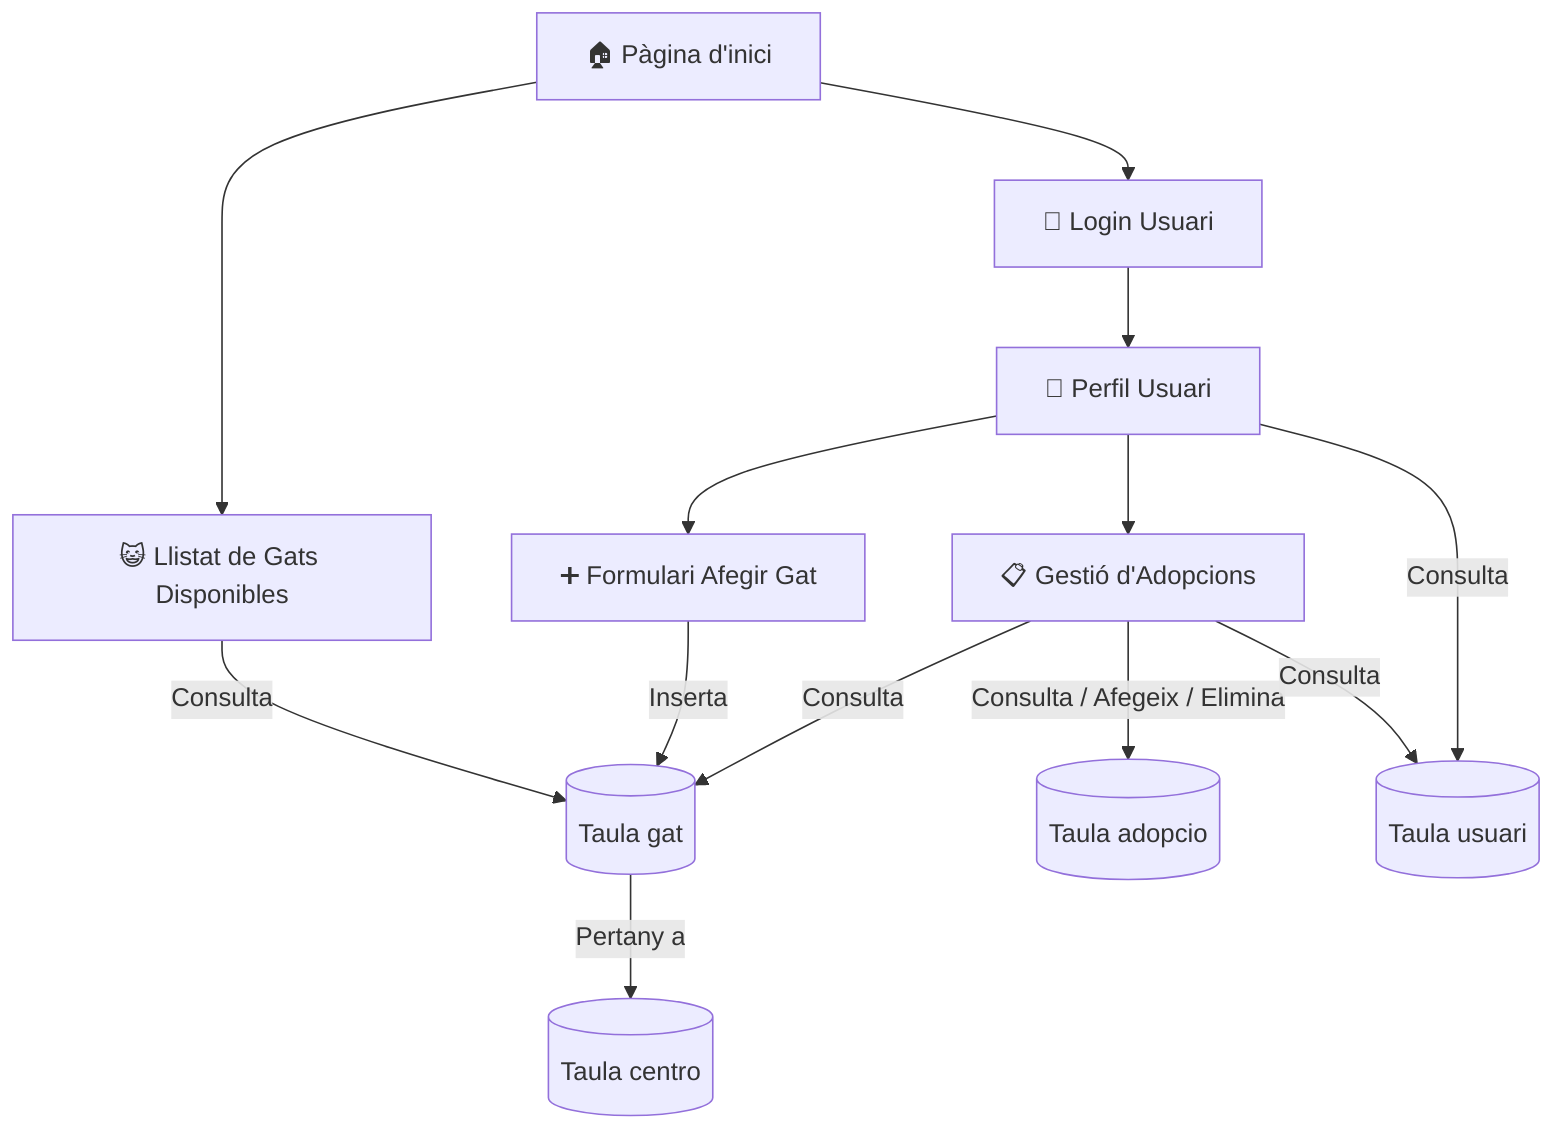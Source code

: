 graph TD
    %% Pantalles principals del front-end
    Inici["🏠 Pàgina d'inici"]
    VeureGats["😺 Llistat de Gats Disponibles"]
    AfegirGat["➕ Formulari Afegir Gat"]
    GestionarAdopcions["📋 Gestió d'Adopcions"]
    Login["🔐 Login Usuari"]
    PerfilUsuari["👤 Perfil Usuari"]

    %% Relacions entre pantalles
    Inici --> VeureGats
    Inici --> Login
    Login --> PerfilUsuari
    PerfilUsuari --> GestionarAdopcions
    PerfilUsuari --> AfegirGat

    %% Relacions amb entitats del sistema
    VeureGats -->|Consulta| Gat[(Taula gat)]
    AfegirGat -->|Inserta| Gat
    GestionarAdopcions -->|Consulta / Afegeix / Elimina| Adopcio[(Taula adopcio)]
    GestionarAdopcions -->|Consulta| Usuari[(Taula usuari)]
    GestionarAdopcions -->|Consulta| Gat
    PerfilUsuari -->|Consulta| Usuari
    Gat -->|Pertany a| Centro[(Taula centro)]